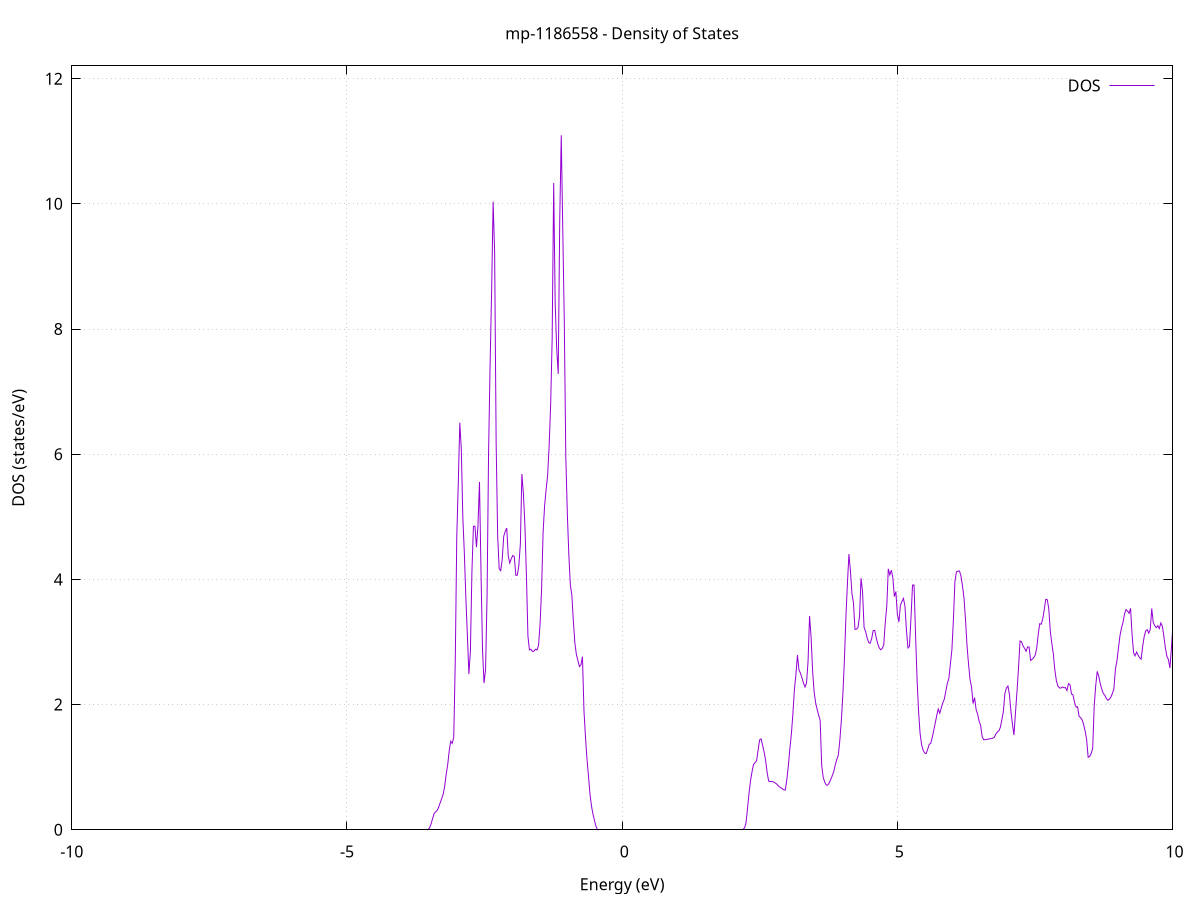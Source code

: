 set title 'mp-1186558 - Density of States'
set xlabel 'Energy (eV)'
set ylabel 'DOS (states/eV)'
set grid
set xrange [-10:10]
set yrange [0:12.204]
set xzeroaxis lt -1
set terminal png size 800,600
set output 'mp-1186558_dos_gnuplot.png'
plot '-' using 1:2 with lines title 'DOS'
-40.172300 0.000000
-40.144800 0.000000
-40.117300 0.000000
-40.089800 0.000000
-40.062300 0.000000
-40.034800 0.000000
-40.007300 0.000000
-39.979700 0.000000
-39.952200 0.000000
-39.924700 0.000000
-39.897200 0.000000
-39.869700 0.000000
-39.842200 0.000000
-39.814700 0.000000
-39.787200 0.000000
-39.759700 0.000000
-39.732100 0.000000
-39.704600 0.000000
-39.677100 0.000000
-39.649600 0.000000
-39.622100 0.000000
-39.594600 0.000000
-39.567100 0.000000
-39.539600 0.000000
-39.512100 0.000000
-39.484500 0.000000
-39.457000 0.000000
-39.429500 0.000000
-39.402000 0.000000
-39.374500 0.000000
-39.347000 0.000000
-39.319500 0.000000
-39.292000 0.000000
-39.264500 0.000000
-39.236900 0.000000
-39.209400 0.000000
-39.181900 0.000000
-39.154400 0.000000
-39.126900 0.000000
-39.099400 0.000000
-39.071900 0.000000
-39.044400 0.000000
-39.016900 0.000000
-38.989300 0.000000
-38.961800 0.000000
-38.934300 0.000000
-38.906800 0.000000
-38.879300 0.000000
-38.851800 0.000000
-38.824300 0.000000
-38.796800 0.000000
-38.769200 0.000000
-38.741700 0.000000
-38.714200 0.000000
-38.686700 0.000000
-38.659200 0.000000
-38.631700 0.000000
-38.604200 0.000000
-38.576700 0.000000
-38.549200 0.000000
-38.521600 0.000000
-38.494100 0.000000
-38.466600 0.000000
-38.439100 0.000000
-38.411600 0.000000
-38.384100 0.000000
-38.356600 0.000000
-38.329100 0.000000
-38.301600 0.000000
-38.274000 0.000000
-38.246500 0.000000
-38.219000 0.000000
-38.191500 0.000000
-38.164000 0.000000
-38.136500 0.000000
-38.109000 0.000000
-38.081500 0.000000
-38.054000 0.000000
-38.026400 0.000000
-37.998900 0.000000
-37.971400 0.000000
-37.943900 0.000000
-37.916400 0.000000
-37.888900 0.000000
-37.861400 0.000000
-37.833900 0.000000
-37.806400 0.000000
-37.778800 0.000000
-37.751300 0.000000
-37.723800 0.000000
-37.696300 0.000000
-37.668800 76.130500
-37.641300 0.000000
-37.613800 0.000000
-37.586300 0.000000
-37.558800 0.000000
-37.531200 0.000000
-37.503700 0.000000
-37.476200 0.000000
-37.448700 0.000000
-37.421200 0.000000
-37.393700 0.000000
-37.366200 0.000000
-37.338700 0.000000
-37.311200 0.000000
-37.283600 0.000000
-37.256100 0.000000
-37.228600 0.000000
-37.201100 0.000000
-37.173600 0.000000
-37.146100 0.000000
-37.118600 0.000000
-37.091100 0.000000
-37.063600 0.000000
-37.036000 0.000000
-37.008500 0.000000
-36.981000 0.000000
-36.953500 0.000000
-36.926000 0.000000
-36.898500 0.000000
-36.871000 0.000000
-36.843500 0.000000
-36.816000 0.000000
-36.788400 0.000000
-36.760900 0.000000
-36.733400 0.000000
-36.705900 0.000000
-36.678400 0.000000
-36.650900 0.000000
-36.623400 0.000000
-36.595900 0.000000
-36.568400 0.000000
-36.540800 0.000000
-36.513300 0.000000
-36.485800 0.000000
-36.458300 0.000000
-36.430800 0.000000
-36.403300 0.000000
-36.375800 0.000000
-36.348300 0.000000
-36.320800 0.000000
-36.293200 0.000000
-36.265700 0.000000
-36.238200 0.000000
-36.210700 0.000000
-36.183200 0.000000
-36.155700 0.000000
-36.128200 0.000000
-36.100700 0.000000
-36.073200 0.000000
-36.045600 0.000000
-36.018100 0.000000
-35.990600 0.000000
-35.963100 0.000000
-35.935600 0.000000
-35.908100 0.000000
-35.880600 0.000000
-35.853100 0.000000
-35.825600 0.000000
-35.798000 0.000000
-35.770500 0.000000
-35.743000 0.000000
-35.715500 0.000000
-35.688000 0.000000
-35.660500 0.000000
-35.633000 0.000000
-35.605500 0.000000
-35.578000 0.000000
-35.550400 0.000000
-35.522900 0.000000
-35.495400 0.000000
-35.467900 0.000000
-35.440400 0.000000
-35.412900 0.000000
-35.385400 0.000000
-35.357900 0.000000
-35.330400 0.000000
-35.302800 0.000000
-35.275300 0.000000
-35.247800 0.000000
-35.220300 0.000000
-35.192800 0.000000
-35.165300 0.000000
-35.137800 0.000000
-35.110300 0.000000
-35.082800 0.000000
-35.055200 0.000000
-35.027700 0.000000
-35.000200 0.000000
-34.972700 0.000000
-34.945200 0.000000
-34.917700 0.000000
-34.890200 0.000000
-34.862700 0.000000
-34.835100 0.000000
-34.807600 0.000000
-34.780100 0.000000
-34.752600 0.000000
-34.725100 0.000000
-34.697600 0.000000
-34.670100 0.000000
-34.642600 0.000000
-34.615100 0.000000
-34.587500 0.000000
-34.560000 0.000000
-34.532500 0.000000
-34.505000 0.000000
-34.477500 0.000000
-34.450000 0.000000
-34.422500 0.000000
-34.395000 0.000000
-34.367500 0.000000
-34.339900 0.000000
-34.312400 0.000000
-34.284900 0.000000
-34.257400 0.000000
-34.229900 0.000000
-34.202400 0.000000
-34.174900 0.000000
-34.147400 0.000000
-34.119900 0.000000
-34.092300 0.000000
-34.064800 0.000000
-34.037300 0.000000
-34.009800 0.000000
-33.982300 0.000000
-33.954800 0.000000
-33.927300 0.000000
-33.899800 0.000000
-33.872300 0.000000
-33.844700 0.000000
-33.817200 0.000000
-33.789700 0.000000
-33.762200 0.000000
-33.734700 0.000000
-33.707200 0.000000
-33.679700 0.000000
-33.652200 0.000000
-33.624700 0.000000
-33.597100 0.000000
-33.569600 0.000000
-33.542100 0.000000
-33.514600 0.000000
-33.487100 0.000000
-33.459600 0.000000
-33.432100 0.000000
-33.404600 0.000000
-33.377100 0.000000
-33.349500 0.000000
-33.322000 0.000000
-33.294500 0.000000
-33.267000 0.000000
-33.239500 0.000000
-33.212000 0.000000
-33.184500 0.000000
-33.157000 0.000000
-33.129500 0.000000
-33.101900 0.000000
-33.074400 0.000000
-33.046900 0.000000
-33.019400 0.000000
-32.991900 0.000000
-32.964400 0.000000
-32.936900 0.000000
-32.909400 0.000000
-32.881900 0.000000
-32.854300 0.000000
-32.826800 0.000000
-32.799300 0.000000
-32.771800 0.000000
-32.744300 0.000000
-32.716800 0.000000
-32.689300 0.000000
-32.661800 0.000000
-32.634300 0.000000
-32.606700 0.000000
-32.579200 0.000000
-32.551700 0.000000
-32.524200 0.000000
-32.496700 0.000000
-32.469200 0.000000
-32.441700 0.000000
-32.414200 0.000000
-32.386700 0.000000
-32.359100 0.000000
-32.331600 0.000000
-32.304100 0.000000
-32.276600 0.000000
-32.249100 0.000000
-32.221600 0.000000
-32.194100 0.000000
-32.166600 0.000000
-32.139100 0.000000
-32.111500 0.000000
-32.084000 0.000000
-32.056500 0.000000
-32.029000 0.000000
-32.001500 0.000000
-31.974000 0.000000
-31.946500 0.000000
-31.919000 0.000000
-31.891500 0.000000
-31.863900 0.000000
-31.836400 0.000000
-31.808900 0.000000
-31.781400 0.000000
-31.753900 0.000000
-31.726400 0.000000
-31.698900 0.000000
-31.671400 0.000000
-31.643900 0.000000
-31.616300 0.000000
-31.588800 0.000000
-31.561300 0.000000
-31.533800 0.000000
-31.506300 0.000000
-31.478800 0.000000
-31.451300 0.000000
-31.423800 0.000000
-31.396300 0.000000
-31.368700 0.000000
-31.341200 0.000000
-31.313700 0.000000
-31.286200 0.000000
-31.258700 0.000000
-31.231200 0.000000
-31.203700 0.000000
-31.176200 0.000000
-31.148700 0.000000
-31.121100 0.000000
-31.093600 0.000000
-31.066100 0.000000
-31.038600 0.000000
-31.011100 0.000000
-30.983600 0.000000
-30.956100 0.000000
-30.928600 0.000000
-30.901000 0.000000
-30.873500 0.000000
-30.846000 0.000000
-30.818500 0.000000
-30.791000 0.000000
-30.763500 0.000000
-30.736000 0.000000
-30.708500 0.000000
-30.681000 0.000000
-30.653400 0.000000
-30.625900 0.000000
-30.598400 0.000000
-30.570900 0.000000
-30.543400 0.000000
-30.515900 0.000000
-30.488400 0.000000
-30.460900 0.000000
-30.433400 0.000000
-30.405800 0.000000
-30.378300 0.000000
-30.350800 0.000000
-30.323300 0.000000
-30.295800 0.000000
-30.268300 0.000000
-30.240800 0.000000
-30.213300 0.000000
-30.185800 0.000000
-30.158200 0.000000
-30.130700 0.000000
-30.103200 0.000000
-30.075700 0.000000
-30.048200 0.000000
-30.020700 0.000000
-29.993200 0.000000
-29.965700 0.000000
-29.938200 0.000000
-29.910600 0.000000
-29.883100 0.000000
-29.855600 0.000000
-29.828100 0.000000
-29.800600 0.000000
-29.773100 0.000000
-29.745600 0.000000
-29.718100 0.000000
-29.690600 0.000000
-29.663000 0.000000
-29.635500 0.000000
-29.608000 0.000000
-29.580500 0.000000
-29.553000 0.000000
-29.525500 0.000000
-29.498000 0.000000
-29.470500 0.000000
-29.443000 0.000000
-29.415400 0.000000
-29.387900 0.000000
-29.360400 0.000000
-29.332900 0.000000
-29.305400 0.000000
-29.277900 0.000000
-29.250400 0.000000
-29.222900 0.000000
-29.195400 0.000000
-29.167800 0.000000
-29.140300 0.000000
-29.112800 0.000000
-29.085300 0.000000
-29.057800 0.000000
-29.030300 0.000000
-29.002800 0.000000
-28.975300 0.000000
-28.947800 0.000000
-28.920200 0.000000
-28.892700 0.000000
-28.865200 0.000000
-28.837700 0.000000
-28.810200 0.000000
-28.782700 0.000000
-28.755200 0.000000
-28.727700 0.000000
-28.700200 0.000000
-28.672600 0.000000
-28.645100 0.000000
-28.617600 0.000000
-28.590100 0.000000
-28.562600 0.000000
-28.535100 0.000000
-28.507600 0.000000
-28.480100 0.000000
-28.452600 0.000000
-28.425000 0.000000
-28.397500 0.000000
-28.370000 0.000000
-28.342500 0.000000
-28.315000 0.000000
-28.287500 0.000000
-28.260000 0.000000
-28.232500 0.000000
-28.205000 0.000000
-28.177400 0.000000
-28.149900 0.000000
-28.122400 0.000000
-28.094900 0.000000
-28.067400 0.000000
-28.039900 0.000000
-28.012400 0.000000
-27.984900 0.000000
-27.957400 0.000000
-27.929800 0.000000
-27.902300 0.000000
-27.874800 0.000000
-27.847300 0.000000
-27.819800 0.000000
-27.792300 0.000000
-27.764800 0.000000
-27.737300 0.000000
-27.709800 0.000000
-27.682200 0.000000
-27.654700 0.000000
-27.627200 0.000000
-27.599700 0.000000
-27.572200 0.000000
-27.544700 0.000000
-27.517200 0.000000
-27.489700 0.000000
-27.462200 0.000000
-27.434600 0.000000
-27.407100 0.000000
-27.379600 0.000000
-27.352100 0.000000
-27.324600 0.000000
-27.297100 0.000000
-27.269600 0.000000
-27.242100 0.000000
-27.214600 0.000000
-27.187000 0.000000
-27.159500 0.000000
-27.132000 0.000000
-27.104500 0.000000
-27.077000 0.000000
-27.049500 0.000000
-27.022000 0.000000
-26.994500 0.000000
-26.966900 0.000000
-26.939400 0.000000
-26.911900 0.000000
-26.884400 0.000000
-26.856900 0.000000
-26.829400 0.000000
-26.801900 0.000000
-26.774400 0.000000
-26.746900 0.000000
-26.719300 0.000000
-26.691800 0.000000
-26.664300 0.000000
-26.636800 0.000000
-26.609300 0.000000
-26.581800 0.000000
-26.554300 0.000000
-26.526800 0.000000
-26.499300 0.000000
-26.471700 0.000000
-26.444200 0.000000
-26.416700 0.000000
-26.389200 0.000000
-26.361700 0.000000
-26.334200 0.000000
-26.306700 0.000000
-26.279200 0.000000
-26.251700 0.000000
-26.224100 0.000000
-26.196600 0.000000
-26.169100 0.000000
-26.141600 0.000000
-26.114100 0.000000
-26.086600 0.000000
-26.059100 0.000000
-26.031600 0.000000
-26.004100 0.000000
-25.976500 0.000000
-25.949000 0.000000
-25.921500 0.000000
-25.894000 0.000000
-25.866500 0.000000
-25.839000 0.000000
-25.811500 0.000000
-25.784000 0.000000
-25.756500 0.000000
-25.728900 0.000000
-25.701400 0.000000
-25.673900 0.000000
-25.646400 0.000000
-25.618900 0.000000
-25.591400 0.000000
-25.563900 0.000000
-25.536400 0.000000
-25.508900 0.000000
-25.481300 0.000000
-25.453800 0.000000
-25.426300 0.000000
-25.398800 0.000000
-25.371300 0.000000
-25.343800 0.000000
-25.316300 0.000000
-25.288800 0.000000
-25.261300 0.000000
-25.233700 0.000000
-25.206200 0.000000
-25.178700 0.000000
-25.151200 0.000000
-25.123700 0.000000
-25.096200 0.000000
-25.068700 0.000000
-25.041200 0.000000
-25.013700 0.000000
-24.986100 0.000000
-24.958600 0.000000
-24.931100 0.000000
-24.903600 0.000000
-24.876100 0.000000
-24.848600 0.000000
-24.821100 0.000000
-24.793600 0.000000
-24.766100 0.000000
-24.738500 0.000000
-24.711000 0.000000
-24.683500 0.000000
-24.656000 0.000000
-24.628500 0.000000
-24.601000 0.000000
-24.573500 0.000000
-24.546000 0.000000
-24.518500 0.000000
-24.490900 0.000000
-24.463400 0.000000
-24.435900 0.000000
-24.408400 0.000000
-24.380900 0.000000
-24.353400 0.000000
-24.325900 0.000000
-24.298400 0.000000
-24.270900 0.000000
-24.243300 0.000000
-24.215800 0.000000
-24.188300 0.000000
-24.160800 0.000000
-24.133300 0.000000
-24.105800 0.000000
-24.078300 0.000000
-24.050800 0.000000
-24.023300 0.000000
-23.995700 0.000000
-23.968200 0.000000
-23.940700 0.000000
-23.913200 0.000000
-23.885700 0.000000
-23.858200 0.000000
-23.830700 0.000000
-23.803200 0.000000
-23.775700 0.000000
-23.748100 0.000000
-23.720600 0.000000
-23.693100 0.000000
-23.665600 0.000000
-23.638100 0.000000
-23.610600 0.000000
-23.583100 0.000000
-23.555600 0.000000
-23.528100 0.000000
-23.500500 0.000000
-23.473000 0.000000
-23.445500 0.000000
-23.418000 0.000000
-23.390500 0.000000
-23.363000 0.000000
-23.335500 0.000000
-23.308000 0.000000
-23.280500 0.000000
-23.252900 0.000000
-23.225400 0.000000
-23.197900 0.000000
-23.170400 0.000000
-23.142900 0.000000
-23.115400 0.000000
-23.087900 0.000000
-23.060400 0.000000
-23.032800 0.000000
-23.005300 0.000000
-22.977800 0.000000
-22.950300 0.000000
-22.922800 0.000000
-22.895300 0.000000
-22.867800 0.000000
-22.840300 0.000000
-22.812800 0.000000
-22.785200 0.000000
-22.757700 0.000000
-22.730200 0.000000
-22.702700 0.000000
-22.675200 0.000000
-22.647700 0.000000
-22.620200 0.000000
-22.592700 0.000000
-22.565200 0.000000
-22.537600 0.000000
-22.510100 0.000000
-22.482600 0.000000
-22.455100 0.000000
-22.427600 0.000000
-22.400100 0.000000
-22.372600 0.000000
-22.345100 0.000000
-22.317600 0.000000
-22.290000 0.000000
-22.262500 0.000000
-22.235000 0.000000
-22.207500 0.000000
-22.180000 0.000000
-22.152500 0.000000
-22.125000 0.000000
-22.097500 0.000000
-22.070000 0.000000
-22.042400 0.000000
-22.014900 0.000000
-21.987400 0.000000
-21.959900 0.000000
-21.932400 0.000000
-21.904900 0.000000
-21.877400 0.000000
-21.849900 0.000000
-21.822400 0.000000
-21.794800 0.000000
-21.767300 0.000000
-21.739800 0.000000
-21.712300 0.000000
-21.684800 0.000000
-21.657300 0.000000
-21.629800 0.000000
-21.602300 0.000000
-21.574800 0.000000
-21.547200 0.000000
-21.519700 0.000000
-21.492200 0.000000
-21.464700 0.000000
-21.437200 0.000000
-21.409700 0.000000
-21.382200 0.000000
-21.354700 0.000000
-21.327200 0.000000
-21.299600 0.000000
-21.272100 0.000000
-21.244600 0.000000
-21.217100 0.000000
-21.189600 0.000000
-21.162100 0.000000
-21.134600 0.000000
-21.107100 0.000000
-21.079600 0.000000
-21.052000 0.000000
-21.024500 0.000000
-20.997000 0.000000
-20.969500 0.000000
-20.942000 0.000000
-20.914500 0.000000
-20.887000 0.000000
-20.859500 0.000000
-20.832000 0.000000
-20.804400 0.000000
-20.776900 0.000000
-20.749400 0.000000
-20.721900 0.000000
-20.694400 0.000000
-20.666900 0.000000
-20.639400 0.000000
-20.611900 0.000000
-20.584400 0.000000
-20.556800 0.000000
-20.529300 0.000000
-20.501800 0.000000
-20.474300 0.000000
-20.446800 0.000000
-20.419300 0.000000
-20.391800 0.000000
-20.364300 0.000000
-20.336800 0.000000
-20.309200 0.000000
-20.281700 0.000000
-20.254200 0.000000
-20.226700 0.000000
-20.199200 0.000000
-20.171700 0.000000
-20.144200 0.000000
-20.116700 0.000000
-20.089200 0.000000
-20.061600 0.000000
-20.034100 0.000000
-20.006600 0.000000
-19.979100 0.000000
-19.951600 0.000000
-19.924100 0.000000
-19.896600 0.000000
-19.869100 0.000000
-19.841600 0.000000
-19.814000 0.000000
-19.786500 0.000000
-19.759000 0.000000
-19.731500 0.000000
-19.704000 0.000000
-19.676500 0.000000
-19.649000 0.000000
-19.621500 0.000000
-19.594000 0.000000
-19.566400 0.000000
-19.538900 0.000000
-19.511400 0.000000
-19.483900 0.000000
-19.456400 0.000000
-19.428900 0.000000
-19.401400 0.000000
-19.373900 0.000000
-19.346400 0.000000
-19.318800 0.000000
-19.291300 0.000000
-19.263800 0.000000
-19.236300 0.000000
-19.208800 0.000000
-19.181300 0.000000
-19.153800 0.000000
-19.126300 0.000000
-19.098700 0.000000
-19.071200 0.000000
-19.043700 0.000000
-19.016200 0.000000
-18.988700 0.000000
-18.961200 0.000000
-18.933700 0.000000
-18.906200 0.000000
-18.878700 0.000000
-18.851100 0.000000
-18.823600 0.000000
-18.796100 0.000000
-18.768600 0.000000
-18.741100 0.000000
-18.713600 0.000000
-18.686100 0.000000
-18.658600 0.000000
-18.631100 0.000000
-18.603500 0.000000
-18.576000 0.000000
-18.548500 0.000000
-18.521000 0.000000
-18.493500 0.000000
-18.466000 0.000000
-18.438500 0.000000
-18.411000 0.000000
-18.383500 0.000000
-18.355900 0.000000
-18.328400 13.534200
-18.300900 25.981300
-18.273400 35.951600
-18.245900 0.000000
-18.218400 0.000000
-18.190900 22.255400
-18.163400 18.908800
-18.135900 17.459200
-18.108300 17.938200
-18.080800 0.000000
-18.053300 13.548100
-18.025800 2.777100
-17.998300 2.777300
-17.970800 2.777400
-17.943300 2.777600
-17.915800 2.822400
-17.888300 2.822400
-17.860700 2.822500
-17.833200 2.822500
-17.805700 3.844200
-17.778200 3.844100
-17.750700 4.620900
-17.723200 10.440000
-17.695700 0.000000
-17.668200 0.000000
-17.640700 0.000000
-17.613100 0.000000
-17.585600 0.000000
-17.558100 0.000000
-17.530600 0.000000
-17.503100 0.000000
-17.475600 0.000000
-17.448100 0.000000
-17.420600 0.000000
-17.393100 0.000000
-17.365500 0.000000
-17.338000 0.000000
-17.310500 0.000000
-17.283000 0.000000
-17.255500 0.000000
-17.228000 0.000000
-17.200500 0.000000
-17.173000 0.000000
-17.145500 0.000000
-17.117900 0.000000
-17.090400 0.000000
-17.062900 0.000000
-17.035400 0.000000
-17.007900 0.000000
-16.980400 0.000000
-16.952900 0.000000
-16.925400 0.000000
-16.897900 0.000000
-16.870300 0.000000
-16.842800 0.000000
-16.815300 0.000000
-16.787800 0.000000
-16.760300 0.000000
-16.732800 0.000000
-16.705300 0.000000
-16.677800 0.000000
-16.650300 0.000000
-16.622700 0.000000
-16.595200 0.000000
-16.567700 0.000000
-16.540200 0.000000
-16.512700 0.000000
-16.485200 0.000000
-16.457700 0.000000
-16.430200 0.000000
-16.402700 0.000000
-16.375100 0.000000
-16.347600 0.000000
-16.320100 0.000000
-16.292600 0.000000
-16.265100 0.000000
-16.237600 0.000000
-16.210100 0.000000
-16.182600 0.000000
-16.155100 0.000000
-16.127500 0.000000
-16.100000 0.000000
-16.072500 0.000000
-16.045000 0.000000
-16.017500 0.000000
-15.990000 0.000000
-15.962500 0.000000
-15.935000 0.000000
-15.907500 0.000000
-15.879900 0.000000
-15.852400 0.000000
-15.824900 0.000000
-15.797400 0.000000
-15.769900 0.000000
-15.742400 0.000000
-15.714900 0.000000
-15.687400 0.000000
-15.659900 0.000000
-15.632300 0.000000
-15.604800 0.000000
-15.577300 0.000000
-15.549800 0.000000
-15.522300 0.000000
-15.494800 0.000000
-15.467300 0.000000
-15.439800 0.000000
-15.412300 0.000000
-15.384700 0.000000
-15.357200 0.000000
-15.329700 0.000000
-15.302200 0.000000
-15.274700 0.000000
-15.247200 0.000000
-15.219700 0.000000
-15.192200 0.000000
-15.164600 0.000000
-15.137100 0.000000
-15.109600 0.000000
-15.082100 0.000000
-15.054600 0.000000
-15.027100 0.000000
-14.999600 0.000000
-14.972100 0.000000
-14.944600 0.000000
-14.917000 0.000000
-14.889500 0.000000
-14.862000 0.000000
-14.834500 0.000000
-14.807000 0.000000
-14.779500 0.000000
-14.752000 0.000000
-14.724500 0.000000
-14.697000 0.000000
-14.669400 0.000000
-14.641900 0.000000
-14.614400 0.000000
-14.586900 0.000000
-14.559400 0.000000
-14.531900 0.000000
-14.504400 0.000000
-14.476900 0.000000
-14.449400 0.000000
-14.421800 0.000000
-14.394300 0.000000
-14.366800 0.000000
-14.339300 0.000000
-14.311800 0.000000
-14.284300 0.000000
-14.256800 0.000000
-14.229300 0.000000
-14.201800 0.000000
-14.174200 0.000000
-14.146700 0.000000
-14.119200 0.000000
-14.091700 0.000000
-14.064200 0.000000
-14.036700 0.000000
-14.009200 0.000000
-13.981700 0.000000
-13.954200 0.000000
-13.926600 0.000000
-13.899100 0.000000
-13.871600 0.000000
-13.844100 0.000000
-13.816600 0.000000
-13.789100 0.000000
-13.761600 0.029400
-13.734100 0.568600
-13.706600 0.853100
-13.679000 1.353500
-13.651500 2.455700
-13.624000 3.297800
-13.596500 3.386200
-13.569000 3.695400
-13.541500 4.151600
-13.514000 6.473800
-13.486500 5.148900
-13.459000 10.173600
-13.431400 11.075500
-13.403900 10.517300
-13.376400 14.567900
-13.348900 10.678700
-13.321400 21.653000
-13.293900 15.419700
-13.266400 6.666100
-13.238900 5.939000
-13.211400 5.183700
-13.183800 4.481200
-13.156300 0.000000
-13.128800 0.000000
-13.101300 0.000000
-13.073800 0.000000
-13.046300 0.000000
-13.018800 0.000000
-12.991300 0.000000
-12.963800 0.000000
-12.936200 0.000000
-12.908700 0.000000
-12.881200 0.000000
-12.853700 0.000000
-12.826200 0.000000
-12.798700 0.000000
-12.771200 0.000000
-12.743700 0.000000
-12.716200 0.000000
-12.688600 0.000000
-12.661100 0.000000
-12.633600 0.000000
-12.606100 0.000000
-12.578600 0.000000
-12.551100 0.000000
-12.523600 0.000000
-12.496100 0.000000
-12.468600 0.000000
-12.441000 0.000000
-12.413500 0.000000
-12.386000 0.000000
-12.358500 0.000000
-12.331000 0.000000
-12.303500 0.000000
-12.276000 0.000000
-12.248500 0.000000
-12.221000 0.000000
-12.193400 0.000000
-12.165900 0.000000
-12.138400 0.000000
-12.110900 0.000000
-12.083400 0.000000
-12.055900 0.000000
-12.028400 0.000000
-12.000900 0.000000
-11.973400 0.000000
-11.945800 0.000000
-11.918300 0.000000
-11.890800 0.000000
-11.863300 0.000000
-11.835800 0.000000
-11.808300 0.000000
-11.780800 0.000000
-11.753300 0.000000
-11.725800 0.000000
-11.698200 0.000000
-11.670700 0.000000
-11.643200 0.000000
-11.615700 0.000000
-11.588200 0.000000
-11.560700 0.000000
-11.533200 0.000000
-11.505700 0.000000
-11.478100 0.000000
-11.450600 0.000000
-11.423100 0.000000
-11.395600 0.000000
-11.368100 0.000000
-11.340600 0.000000
-11.313100 0.000000
-11.285600 0.000000
-11.258100 0.000000
-11.230500 0.000000
-11.203000 0.000000
-11.175500 0.000000
-11.148000 0.000000
-11.120500 0.000000
-11.093000 0.000000
-11.065500 0.000000
-11.038000 0.000000
-11.010500 0.000000
-10.982900 0.000000
-10.955400 0.000000
-10.927900 0.000000
-10.900400 0.000000
-10.872900 0.000000
-10.845400 0.000000
-10.817900 0.000000
-10.790400 0.000000
-10.762900 0.000000
-10.735300 0.000000
-10.707800 0.000000
-10.680300 0.000000
-10.652800 0.000000
-10.625300 0.000000
-10.597800 0.000000
-10.570300 0.000000
-10.542800 0.000000
-10.515300 0.000000
-10.487700 0.000000
-10.460200 0.000000
-10.432700 0.000000
-10.405200 0.000000
-10.377700 0.000000
-10.350200 0.000000
-10.322700 0.000000
-10.295200 0.000000
-10.267700 0.000000
-10.240100 0.000000
-10.212600 0.000000
-10.185100 0.000000
-10.157600 0.000000
-10.130100 0.000000
-10.102600 0.000000
-10.075100 0.000000
-10.047600 0.000000
-10.020100 0.000000
-9.992500 0.000000
-9.965000 0.000000
-9.937500 0.000000
-9.910000 0.000000
-9.882500 0.000000
-9.855000 0.000000
-9.827500 0.000000
-9.800000 0.000000
-9.772500 0.000000
-9.744900 0.000000
-9.717400 0.000000
-9.689900 0.000000
-9.662400 0.000000
-9.634900 0.000000
-9.607400 0.000000
-9.579900 0.000000
-9.552400 0.000000
-9.524900 0.000000
-9.497300 0.000000
-9.469800 0.000000
-9.442300 0.000000
-9.414800 0.000000
-9.387300 0.000000
-9.359800 0.000000
-9.332300 0.000000
-9.304800 0.000000
-9.277300 0.000000
-9.249700 0.000000
-9.222200 0.000000
-9.194700 0.000000
-9.167200 0.000000
-9.139700 0.000000
-9.112200 0.000000
-9.084700 0.000000
-9.057200 0.000000
-9.029700 0.000000
-9.002100 0.000000
-8.974600 0.000000
-8.947100 0.000000
-8.919600 0.000000
-8.892100 0.000000
-8.864600 0.000000
-8.837100 0.000000
-8.809600 0.000000
-8.782100 0.000000
-8.754500 0.000000
-8.727000 0.000000
-8.699500 0.000000
-8.672000 0.000000
-8.644500 0.000000
-8.617000 0.000000
-8.589500 0.000000
-8.562000 0.000000
-8.534500 0.000000
-8.506900 0.000000
-8.479400 0.000000
-8.451900 0.000000
-8.424400 0.000000
-8.396900 0.000000
-8.369400 0.000000
-8.341900 0.000000
-8.314400 0.000000
-8.286900 0.000000
-8.259300 0.000000
-8.231800 0.000000
-8.204300 0.000000
-8.176800 0.000000
-8.149300 0.000000
-8.121800 0.000000
-8.094300 0.000000
-8.066800 0.000000
-8.039300 0.000000
-8.011700 0.000000
-7.984200 0.000000
-7.956700 0.000000
-7.929200 0.000000
-7.901700 0.000000
-7.874200 0.000000
-7.846700 0.000000
-7.819200 0.000000
-7.791700 0.000000
-7.764100 0.000000
-7.736600 0.000000
-7.709100 0.000000
-7.681600 0.000000
-7.654100 0.000000
-7.626600 0.000000
-7.599100 0.000000
-7.571600 0.000000
-7.544000 0.000000
-7.516500 0.000000
-7.489000 0.000000
-7.461500 0.000000
-7.434000 0.000000
-7.406500 0.000000
-7.379000 0.000000
-7.351500 0.000000
-7.324000 0.000000
-7.296400 0.000000
-7.268900 0.000000
-7.241400 0.000000
-7.213900 0.000000
-7.186400 0.000000
-7.158900 0.000000
-7.131400 0.000000
-7.103900 0.000000
-7.076400 0.000000
-7.048800 0.000000
-7.021300 0.000000
-6.993800 0.000000
-6.966300 0.000000
-6.938800 0.000000
-6.911300 0.000000
-6.883800 0.000000
-6.856300 0.000000
-6.828800 0.000000
-6.801200 0.000000
-6.773700 0.000000
-6.746200 0.000000
-6.718700 0.000000
-6.691200 0.000000
-6.663700 0.000000
-6.636200 0.000000
-6.608700 0.000000
-6.581200 0.000000
-6.553600 0.000000
-6.526100 0.000000
-6.498600 0.000000
-6.471100 0.000000
-6.443600 0.000000
-6.416100 0.000000
-6.388600 0.000000
-6.361100 0.000000
-6.333600 0.000000
-6.306000 0.000000
-6.278500 0.000000
-6.251000 0.000000
-6.223500 0.000000
-6.196000 0.000000
-6.168500 0.000000
-6.141000 0.000000
-6.113500 0.000000
-6.086000 0.000000
-6.058400 0.000000
-6.030900 0.000000
-6.003400 0.000000
-5.975900 0.000000
-5.948400 0.000000
-5.920900 0.000000
-5.893400 0.000000
-5.865900 0.000000
-5.838400 0.000000
-5.810800 0.000000
-5.783300 0.000000
-5.755800 0.000000
-5.728300 0.000000
-5.700800 0.000000
-5.673300 0.000000
-5.645800 0.000000
-5.618300 0.000000
-5.590800 0.000000
-5.563200 0.000000
-5.535700 0.000000
-5.508200 0.000000
-5.480700 0.000000
-5.453200 0.000000
-5.425700 0.000000
-5.398200 0.000000
-5.370700 0.000000
-5.343200 0.000000
-5.315600 0.000000
-5.288100 0.000000
-5.260600 0.000000
-5.233100 0.000000
-5.205600 0.000000
-5.178100 0.000000
-5.150600 0.000000
-5.123100 0.000000
-5.095600 0.000000
-5.068000 0.000000
-5.040500 0.000000
-5.013000 0.000000
-4.985500 0.000000
-4.958000 0.000000
-4.930500 0.000000
-4.903000 0.000000
-4.875500 0.000000
-4.848000 0.000000
-4.820400 0.000000
-4.792900 0.000000
-4.765400 0.000000
-4.737900 0.000000
-4.710400 0.000000
-4.682900 0.000000
-4.655400 0.000000
-4.627900 0.000000
-4.600400 0.000000
-4.572800 0.000000
-4.545300 0.000000
-4.517800 0.000000
-4.490300 0.000000
-4.462800 0.000000
-4.435300 0.000000
-4.407800 0.000000
-4.380300 0.000000
-4.352800 0.000000
-4.325200 0.000000
-4.297700 0.000000
-4.270200 0.000000
-4.242700 0.000000
-4.215200 0.000000
-4.187700 0.000000
-4.160200 0.000000
-4.132700 0.000000
-4.105200 0.000000
-4.077600 0.000000
-4.050100 0.000000
-4.022600 0.000000
-3.995100 0.000000
-3.967600 0.000000
-3.940100 0.000000
-3.912600 0.000000
-3.885100 0.000000
-3.857600 0.000000
-3.830000 0.000000
-3.802500 0.000000
-3.775000 0.000000
-3.747500 0.000000
-3.720000 0.000000
-3.692500 0.000000
-3.665000 0.000000
-3.637500 0.000000
-3.609900 0.000000
-3.582400 0.000000
-3.554900 0.000000
-3.527400 0.002400
-3.499900 0.031400
-3.472400 0.092400
-3.444900 0.176500
-3.417400 0.257900
-3.389900 0.287500
-3.362300 0.306000
-3.334800 0.360300
-3.307300 0.428400
-3.279800 0.497000
-3.252300 0.565500
-3.224800 0.694000
-3.197300 0.886400
-3.169800 1.039800
-3.142300 1.261700
-3.114700 1.414800
-3.087200 1.379500
-3.059700 1.480400
-3.032200 2.700900
-3.004700 4.688500
-2.977200 5.542700
-2.949700 6.502100
-2.922200 6.073600
-2.894700 4.988800
-2.867100 4.417300
-2.839600 3.700500
-2.812100 3.102100
-2.784600 2.488300
-2.757100 2.854100
-2.729600 4.124800
-2.702100 4.846200
-2.674600 4.850500
-2.647100 4.514600
-2.619500 4.864400
-2.592000 5.557400
-2.564500 4.116800
-2.537000 2.877500
-2.509500 2.343500
-2.482000 2.558600
-2.454500 3.727700
-2.427000 6.018500
-2.399500 7.427500
-2.371900 8.586200
-2.344400 10.033000
-2.316900 9.224200
-2.289400 6.179000
-2.261900 4.693700
-2.234400 4.172000
-2.206900 4.138600
-2.179400 4.315900
-2.151900 4.687300
-2.124300 4.766300
-2.096800 4.820600
-2.069300 4.373900
-2.041800 4.260000
-2.014300 4.329900
-1.986800 4.382500
-1.959300 4.364500
-1.931800 4.065000
-1.904300 4.068300
-1.876700 4.223100
-1.849200 4.571700
-1.821700 5.683300
-1.794200 5.373500
-1.766700 4.859400
-1.739200 4.059400
-1.711700 3.089100
-1.684200 2.873800
-1.656700 2.883600
-1.629100 2.848600
-1.601600 2.855400
-1.574100 2.884800
-1.546600 2.872100
-1.519100 2.946300
-1.491600 3.284200
-1.464100 3.834400
-1.436600 4.746100
-1.409100 5.173700
-1.381500 5.431900
-1.354000 5.662100
-1.326500 6.135700
-1.299000 6.791200
-1.271500 7.847600
-1.244000 10.332700
-1.216500 8.409400
-1.189000 7.679300
-1.161500 7.282500
-1.133900 9.746400
-1.106400 11.094800
-1.078900 9.590200
-1.051400 8.120700
-1.023900 5.969800
-0.996400 5.064300
-0.968900 4.395700
-0.941400 3.915200
-0.913900 3.752500
-0.886300 3.330100
-0.858800 2.984600
-0.831300 2.800400
-0.803800 2.702500
-0.776300 2.608300
-0.748800 2.636300
-0.721300 2.766400
-0.693800 1.904000
-0.666300 1.482000
-0.638700 1.126600
-0.611200 0.854000
-0.583700 0.565100
-0.556200 0.375200
-0.528700 0.244400
-0.501200 0.143300
-0.473700 0.049000
-0.446200 0.000500
-0.418700 0.000000
-0.391100 0.000000
-0.363600 0.000000
-0.336100 0.000000
-0.308600 0.000000
-0.281100 0.000000
-0.253600 0.000000
-0.226100 0.000000
-0.198600 0.000000
-0.171100 0.000000
-0.143500 0.000000
-0.116000 0.000000
-0.088500 0.000000
-0.061000 0.000000
-0.033500 0.000000
-0.006000 0.000000
0.021500 0.000000
0.049000 0.000000
0.076500 0.000000
0.104100 0.000000
0.131600 0.000000
0.159100 0.000000
0.186600 0.000000
0.214100 0.000000
0.241600 0.000000
0.269100 0.000000
0.296600 0.000000
0.324200 0.000000
0.351700 0.000000
0.379200 0.000000
0.406700 0.000000
0.434200 0.000000
0.461700 0.000000
0.489200 0.000000
0.516700 0.000000
0.544200 0.000000
0.571800 0.000000
0.599300 0.000000
0.626800 0.000000
0.654300 0.000000
0.681800 0.000000
0.709300 0.000000
0.736800 0.000000
0.764300 0.000000
0.791800 0.000000
0.819400 0.000000
0.846900 0.000000
0.874400 0.000000
0.901900 0.000000
0.929400 0.000000
0.956900 0.000000
0.984400 0.000000
1.011900 0.000000
1.039400 0.000000
1.067000 0.000000
1.094500 0.000000
1.122000 0.000000
1.149500 0.000000
1.177000 0.000000
1.204500 0.000000
1.232000 0.000000
1.259500 0.000000
1.287000 0.000000
1.314600 0.000000
1.342100 0.000000
1.369600 0.000000
1.397100 0.000000
1.424600 0.000000
1.452100 0.000000
1.479600 0.000000
1.507100 0.000000
1.534600 0.000000
1.562200 0.000000
1.589700 0.000000
1.617200 0.000000
1.644700 0.000000
1.672200 0.000000
1.699700 0.000000
1.727200 0.000000
1.754700 0.000000
1.782200 0.000000
1.809800 0.000000
1.837300 0.000000
1.864800 0.000000
1.892300 0.000000
1.919800 0.000000
1.947300 0.000000
1.974800 0.000000
2.002300 0.000000
2.029800 0.000000
2.057400 0.000000
2.084900 0.000000
2.112400 0.000000
2.139900 0.000000
2.167400 0.000000
2.194900 0.003700
2.222400 0.027800
2.249900 0.103700
2.277400 0.333800
2.305000 0.579200
2.332500 0.781300
2.360000 0.927000
2.387500 1.044300
2.415000 1.073200
2.442500 1.101200
2.470000 1.268700
2.497500 1.436300
2.525000 1.450900
2.552600 1.346100
2.580100 1.241200
2.607600 1.105100
2.635100 0.911200
2.662600 0.776600
2.690100 0.773000
2.717600 0.771100
2.745100 0.766200
2.772600 0.752600
2.800200 0.736100
2.827700 0.711900
2.855200 0.686800
2.882700 0.670700
2.910200 0.655000
2.937700 0.638500
2.965200 0.635700
2.992700 0.802900
3.020200 1.023400
3.047800 1.298800
3.075300 1.533000
3.102800 1.855400
3.130300 2.242300
3.157800 2.483200
3.185300 2.792200
3.212800 2.553000
3.240300 2.502400
3.267800 2.426600
3.295400 2.342900
3.322900 2.280300
3.350400 2.345300
3.377900 2.689900
3.405400 3.414400
3.432900 3.082600
3.460400 2.543000
3.487900 2.205100
3.515400 2.030100
3.543000 1.925700
3.570500 1.830400
3.598000 1.748700
3.625500 1.029600
3.653000 0.839700
3.680500 0.763400
3.708000 0.715300
3.735500 0.713200
3.763000 0.749600
3.790600 0.804000
3.818100 0.865100
3.845600 0.933100
3.873100 1.038000
3.900600 1.123500
3.928100 1.189900
3.955600 1.431100
3.983100 1.751500
4.010600 2.157600
4.038200 2.709700
4.065700 3.390700
4.093200 3.931000
4.120700 4.404200
4.148200 4.133300
4.175700 3.771800
4.203200 3.624300
4.230700 3.201000
4.258300 3.204700
4.285800 3.233700
4.313300 3.412300
4.340800 4.019500
4.368300 3.803200
4.395800 3.234100
4.423300 3.167200
4.450800 3.067100
4.478300 2.993600
4.505900 2.978700
4.533400 3.051000
4.560900 3.182100
4.588400 3.186700
4.615900 3.070100
4.643400 2.974600
4.670900 2.906400
4.698400 2.875400
4.725900 2.897600
4.753500 2.954700
4.781000 3.307800
4.808500 3.572800
4.836000 4.170000
4.863500 4.069600
4.891000 4.148400
4.918500 4.028800
4.946000 3.726200
4.973500 3.804500
5.001100 3.440000
5.028600 3.319400
5.056100 3.584800
5.083600 3.646100
5.111100 3.696700
5.138600 3.573500
5.166100 3.184600
5.193600 2.905400
5.221100 2.930700
5.248700 3.391500
5.276200 3.909600
5.303700 3.910300
5.331200 3.118900
5.358700 2.403500
5.386200 1.893400
5.413700 1.538000
5.441200 1.358300
5.468700 1.273200
5.496300 1.225000
5.523800 1.217500
5.551300 1.285400
5.578800 1.364300
5.606300 1.379500
5.633800 1.471500
5.661300 1.587800
5.688800 1.703700
5.716300 1.825400
5.743900 1.929500
5.771400 1.860300
5.798900 1.948500
5.826400 2.030000
5.853900 2.088500
5.881400 2.213300
5.908900 2.340100
5.936400 2.417900
5.963900 2.645600
5.991500 2.875500
6.019000 3.353700
6.046500 3.967400
6.074000 4.120100
6.101500 4.131900
6.129000 4.135100
6.156500 4.055700
6.184000 3.895100
6.211500 3.697900
6.239100 3.356200
6.266600 2.940200
6.294100 2.646400
6.321600 2.400500
6.349100 2.276600
6.376600 2.016100
6.404100 2.110500
6.431600 1.922100
6.459100 1.846000
6.486700 1.734100
6.514200 1.666000
6.541700 1.487000
6.569200 1.437500
6.596700 1.439800
6.624200 1.443600
6.651700 1.448400
6.679200 1.453000
6.706700 1.457600
6.734300 1.462700
6.761800 1.477300
6.789300 1.527400
6.816800 1.561600
6.844300 1.579600
6.871800 1.635800
6.899300 1.755100
6.926800 1.891000
6.954300 2.176000
6.981900 2.263100
7.009400 2.296300
7.036900 2.164200
7.064400 1.888300
7.091900 1.690100
7.119400 1.513800
7.146900 1.871400
7.174400 2.208500
7.201900 2.580400
7.229500 3.016500
7.257000 3.003100
7.284500 2.938300
7.312000 2.896600
7.339500 2.851900
7.367000 2.920100
7.394500 2.920400
7.422000 2.705700
7.449500 2.723500
7.477100 2.749600
7.504600 2.787800
7.532100 2.897100
7.559600 3.116200
7.587100 3.292100
7.614600 3.283300
7.642100 3.367400
7.669600 3.516900
7.697100 3.681800
7.724700 3.674800
7.752200 3.529600
7.779700 3.172400
7.807200 2.978000
7.834700 2.807900
7.862200 2.551100
7.889700 2.383000
7.917200 2.298100
7.944700 2.267500
7.972300 2.262900
7.999800 2.282300
8.027300 2.268500
8.054800 2.271100
8.082300 2.224400
8.109800 2.334500
8.137300 2.318500
8.164800 2.169200
8.192400 2.155400
8.219900 2.034100
8.247400 1.960300
8.274900 1.966600
8.302400 1.812400
8.329900 1.792600
8.357400 1.757600
8.384900 1.683400
8.412400 1.577500
8.440000 1.439700
8.467500 1.158400
8.495000 1.170800
8.522500 1.218200
8.550000 1.301300
8.577500 1.979800
8.605000 2.305300
8.632500 2.531700
8.660000 2.451100
8.687600 2.336200
8.715100 2.247400
8.742600 2.177300
8.770100 2.149500
8.797600 2.099500
8.825100 2.069400
8.852600 2.085900
8.880100 2.118300
8.907600 2.177200
8.935200 2.250000
8.962700 2.564500
8.990200 2.696200
9.017700 2.900300
9.045200 3.098700
9.072700 3.223200
9.100200 3.310900
9.127700 3.447200
9.155200 3.518000
9.182800 3.495300
9.210300 3.457900
9.237800 3.538000
9.265300 3.122500
9.292800 2.827900
9.320300 2.778900
9.347800 2.839700
9.375300 2.791100
9.402800 2.747000
9.430400 2.726100
9.457900 2.929500
9.485400 3.084100
9.512900 3.177200
9.540400 3.196600
9.567900 3.140500
9.595400 3.199700
9.622900 3.535400
9.650400 3.307700
9.678000 3.261300
9.705500 3.228400
9.733000 3.260300
9.760500 3.213400
9.788000 3.304400
9.815500 3.250700
9.843000 3.095700
9.870500 2.907000
9.898000 2.771000
9.925600 2.720000
9.953100 2.584600
9.980600 2.904500
10.008100 3.268000
10.035600 3.395400
10.063100 3.456500
10.090600 4.177100
10.118100 4.569200
10.145600 4.572300
10.173200 4.391600
10.200700 4.202400
10.228200 4.021900
10.255700 4.245100
10.283200 4.205700
10.310700 4.207000
10.338200 3.848900
10.365700 3.024300
10.393200 2.569900
10.420800 2.397300
10.448300 2.507900
10.475800 2.859100
10.503300 2.873000
10.530800 2.840500
10.558300 2.960800
10.585800 3.291600
10.613300 2.830600
10.640800 2.590900
10.668400 2.425500
10.695900 2.320100
10.723400 2.256700
10.750900 2.219000
10.778400 2.211000
10.805900 2.385300
10.833400 2.480400
10.860900 2.516000
10.888400 2.410100
10.916000 2.392700
10.943500 2.355500
10.971000 2.298900
10.998500 2.183300
11.026000 2.073800
11.053500 2.002200
11.081000 1.940900
11.108500 1.875600
11.136000 1.706100
11.163600 1.563700
11.191100 1.520300
11.218600 1.575100
11.246100 1.706900
11.273600 1.871400
11.301100 2.032400
11.328600 2.170400
11.356100 2.221900
11.383600 2.428100
11.411200 2.815900
11.438700 3.404100
11.466200 3.023000
11.493700 2.748300
11.521200 2.581600
11.548700 2.443900
11.576200 2.530100
11.603700 2.878200
11.631200 3.282000
11.658800 3.535500
11.686300 3.748700
11.713800 3.702100
11.741300 3.355000
11.768800 2.927800
11.796300 2.520000
11.823800 2.161100
11.851300 1.921300
11.878800 1.732000
11.906400 1.563400
11.933900 1.514400
11.961400 1.443700
11.988900 1.405600
12.016400 1.373900
12.043900 1.430700
12.071400 1.332500
12.098900 1.096800
12.126500 0.709700
12.154000 0.506300
12.181500 0.374000
12.209000 0.260600
12.236500 0.164000
12.264000 0.087100
12.291500 0.027000
12.319000 0.002000
12.346500 0.000000
12.374100 0.000000
12.401600 0.000000
12.429100 0.000000
12.456600 0.000000
12.484100 0.000000
12.511600 0.000000
12.539100 0.000000
12.566600 0.000000
12.594100 0.000000
12.621700 0.000000
12.649200 0.000000
12.676700 0.000000
12.704200 0.000000
12.731700 0.000000
12.759200 0.000000
12.786700 0.000000
12.814200 0.000000
12.841700 0.000000
12.869300 0.000000
12.896800 0.000000
12.924300 0.000000
12.951800 0.000000
12.979300 0.000000
13.006800 0.000000
13.034300 0.000000
13.061800 0.000000
13.089300 0.000000
13.116900 0.000000
13.144400 0.000000
13.171900 0.000000
13.199400 0.000000
13.226900 0.000000
13.254400 0.000000
13.281900 0.000000
13.309400 0.000000
13.336900 0.000000
13.364500 0.000000
13.392000 0.000000
13.419500 0.000000
13.447000 0.000000
13.474500 0.000000
13.502000 0.000000
13.529500 0.000000
13.557000 0.000000
13.584500 0.000000
13.612100 0.000000
13.639600 0.000000
13.667100 0.000000
13.694600 0.000000
13.722100 0.000000
13.749600 0.000000
13.777100 0.000000
13.804600 0.000000
13.832100 0.000000
13.859700 0.000000
13.887200 0.000000
13.914700 0.000000
13.942200 0.000000
13.969700 0.000000
13.997200 0.000000
14.024700 0.000000
14.052200 0.000000
14.079700 0.000000
14.107300 0.000000
14.134800 0.000000
14.162300 0.000000
14.189800 0.000000
14.217300 0.000000
14.244800 0.000000
14.272300 0.000000
14.299800 0.000000
14.327300 0.000000
14.354900 0.000000
14.382400 0.000000
14.409900 0.000000
14.437400 0.000000
14.464900 0.000000
14.492400 0.000000
14.519900 0.000000
14.547400 0.000000
14.574900 0.000000
14.602500 0.000000
14.630000 0.000000
14.657500 0.000000
14.685000 0.000000
14.712500 0.000000
14.740000 0.000000
14.767500 0.000000
14.795000 0.000000
14.822500 0.000000
14.850100 0.000000
e
